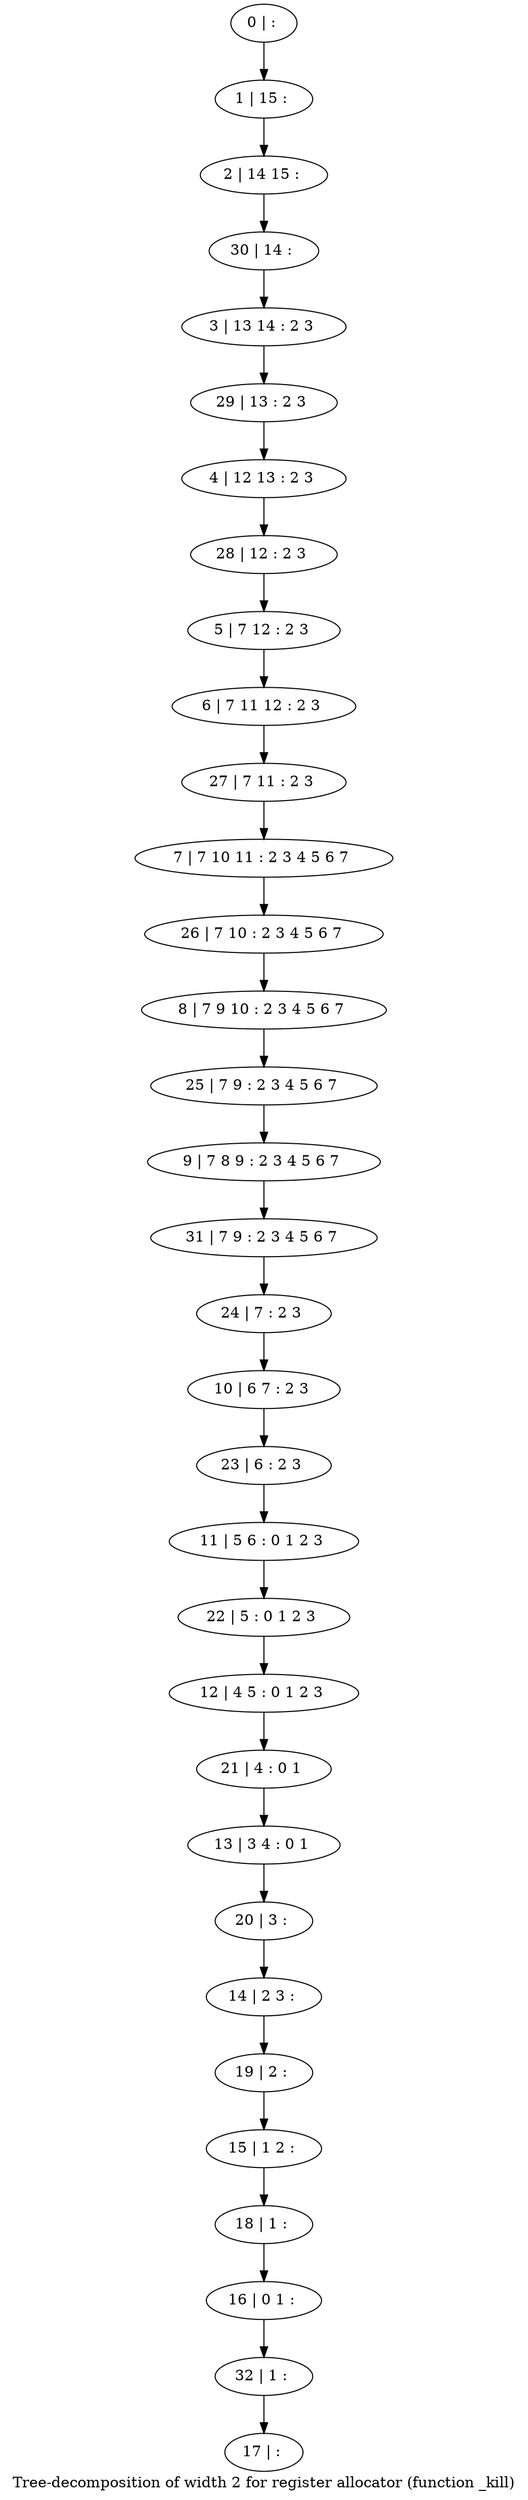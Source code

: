digraph G {
graph [label="Tree-decomposition of width 2 for register allocator (function _kill)"]
0[label="0 | : "];
1[label="1 | 15 : "];
2[label="2 | 14 15 : "];
3[label="3 | 13 14 : 2 3 "];
4[label="4 | 12 13 : 2 3 "];
5[label="5 | 7 12 : 2 3 "];
6[label="6 | 7 11 12 : 2 3 "];
7[label="7 | 7 10 11 : 2 3 4 5 6 7 "];
8[label="8 | 7 9 10 : 2 3 4 5 6 7 "];
9[label="9 | 7 8 9 : 2 3 4 5 6 7 "];
10[label="10 | 6 7 : 2 3 "];
11[label="11 | 5 6 : 0 1 2 3 "];
12[label="12 | 4 5 : 0 1 2 3 "];
13[label="13 | 3 4 : 0 1 "];
14[label="14 | 2 3 : "];
15[label="15 | 1 2 : "];
16[label="16 | 0 1 : "];
17[label="17 | : "];
18[label="18 | 1 : "];
19[label="19 | 2 : "];
20[label="20 | 3 : "];
21[label="21 | 4 : 0 1 "];
22[label="22 | 5 : 0 1 2 3 "];
23[label="23 | 6 : 2 3 "];
24[label="24 | 7 : 2 3 "];
25[label="25 | 7 9 : 2 3 4 5 6 7 "];
26[label="26 | 7 10 : 2 3 4 5 6 7 "];
27[label="27 | 7 11 : 2 3 "];
28[label="28 | 12 : 2 3 "];
29[label="29 | 13 : 2 3 "];
30[label="30 | 14 : "];
31[label="31 | 7 9 : 2 3 4 5 6 7 "];
32[label="32 | 1 : "];
0->1 ;
1->2 ;
5->6 ;
18->16 ;
15->18 ;
19->15 ;
14->19 ;
20->14 ;
13->20 ;
21->13 ;
12->21 ;
22->12 ;
11->22 ;
23->11 ;
10->23 ;
24->10 ;
25->9 ;
8->25 ;
26->8 ;
7->26 ;
27->7 ;
6->27 ;
28->5 ;
4->28 ;
29->4 ;
3->29 ;
30->3 ;
2->30 ;
31->24 ;
9->31 ;
32->17 ;
16->32 ;
}
